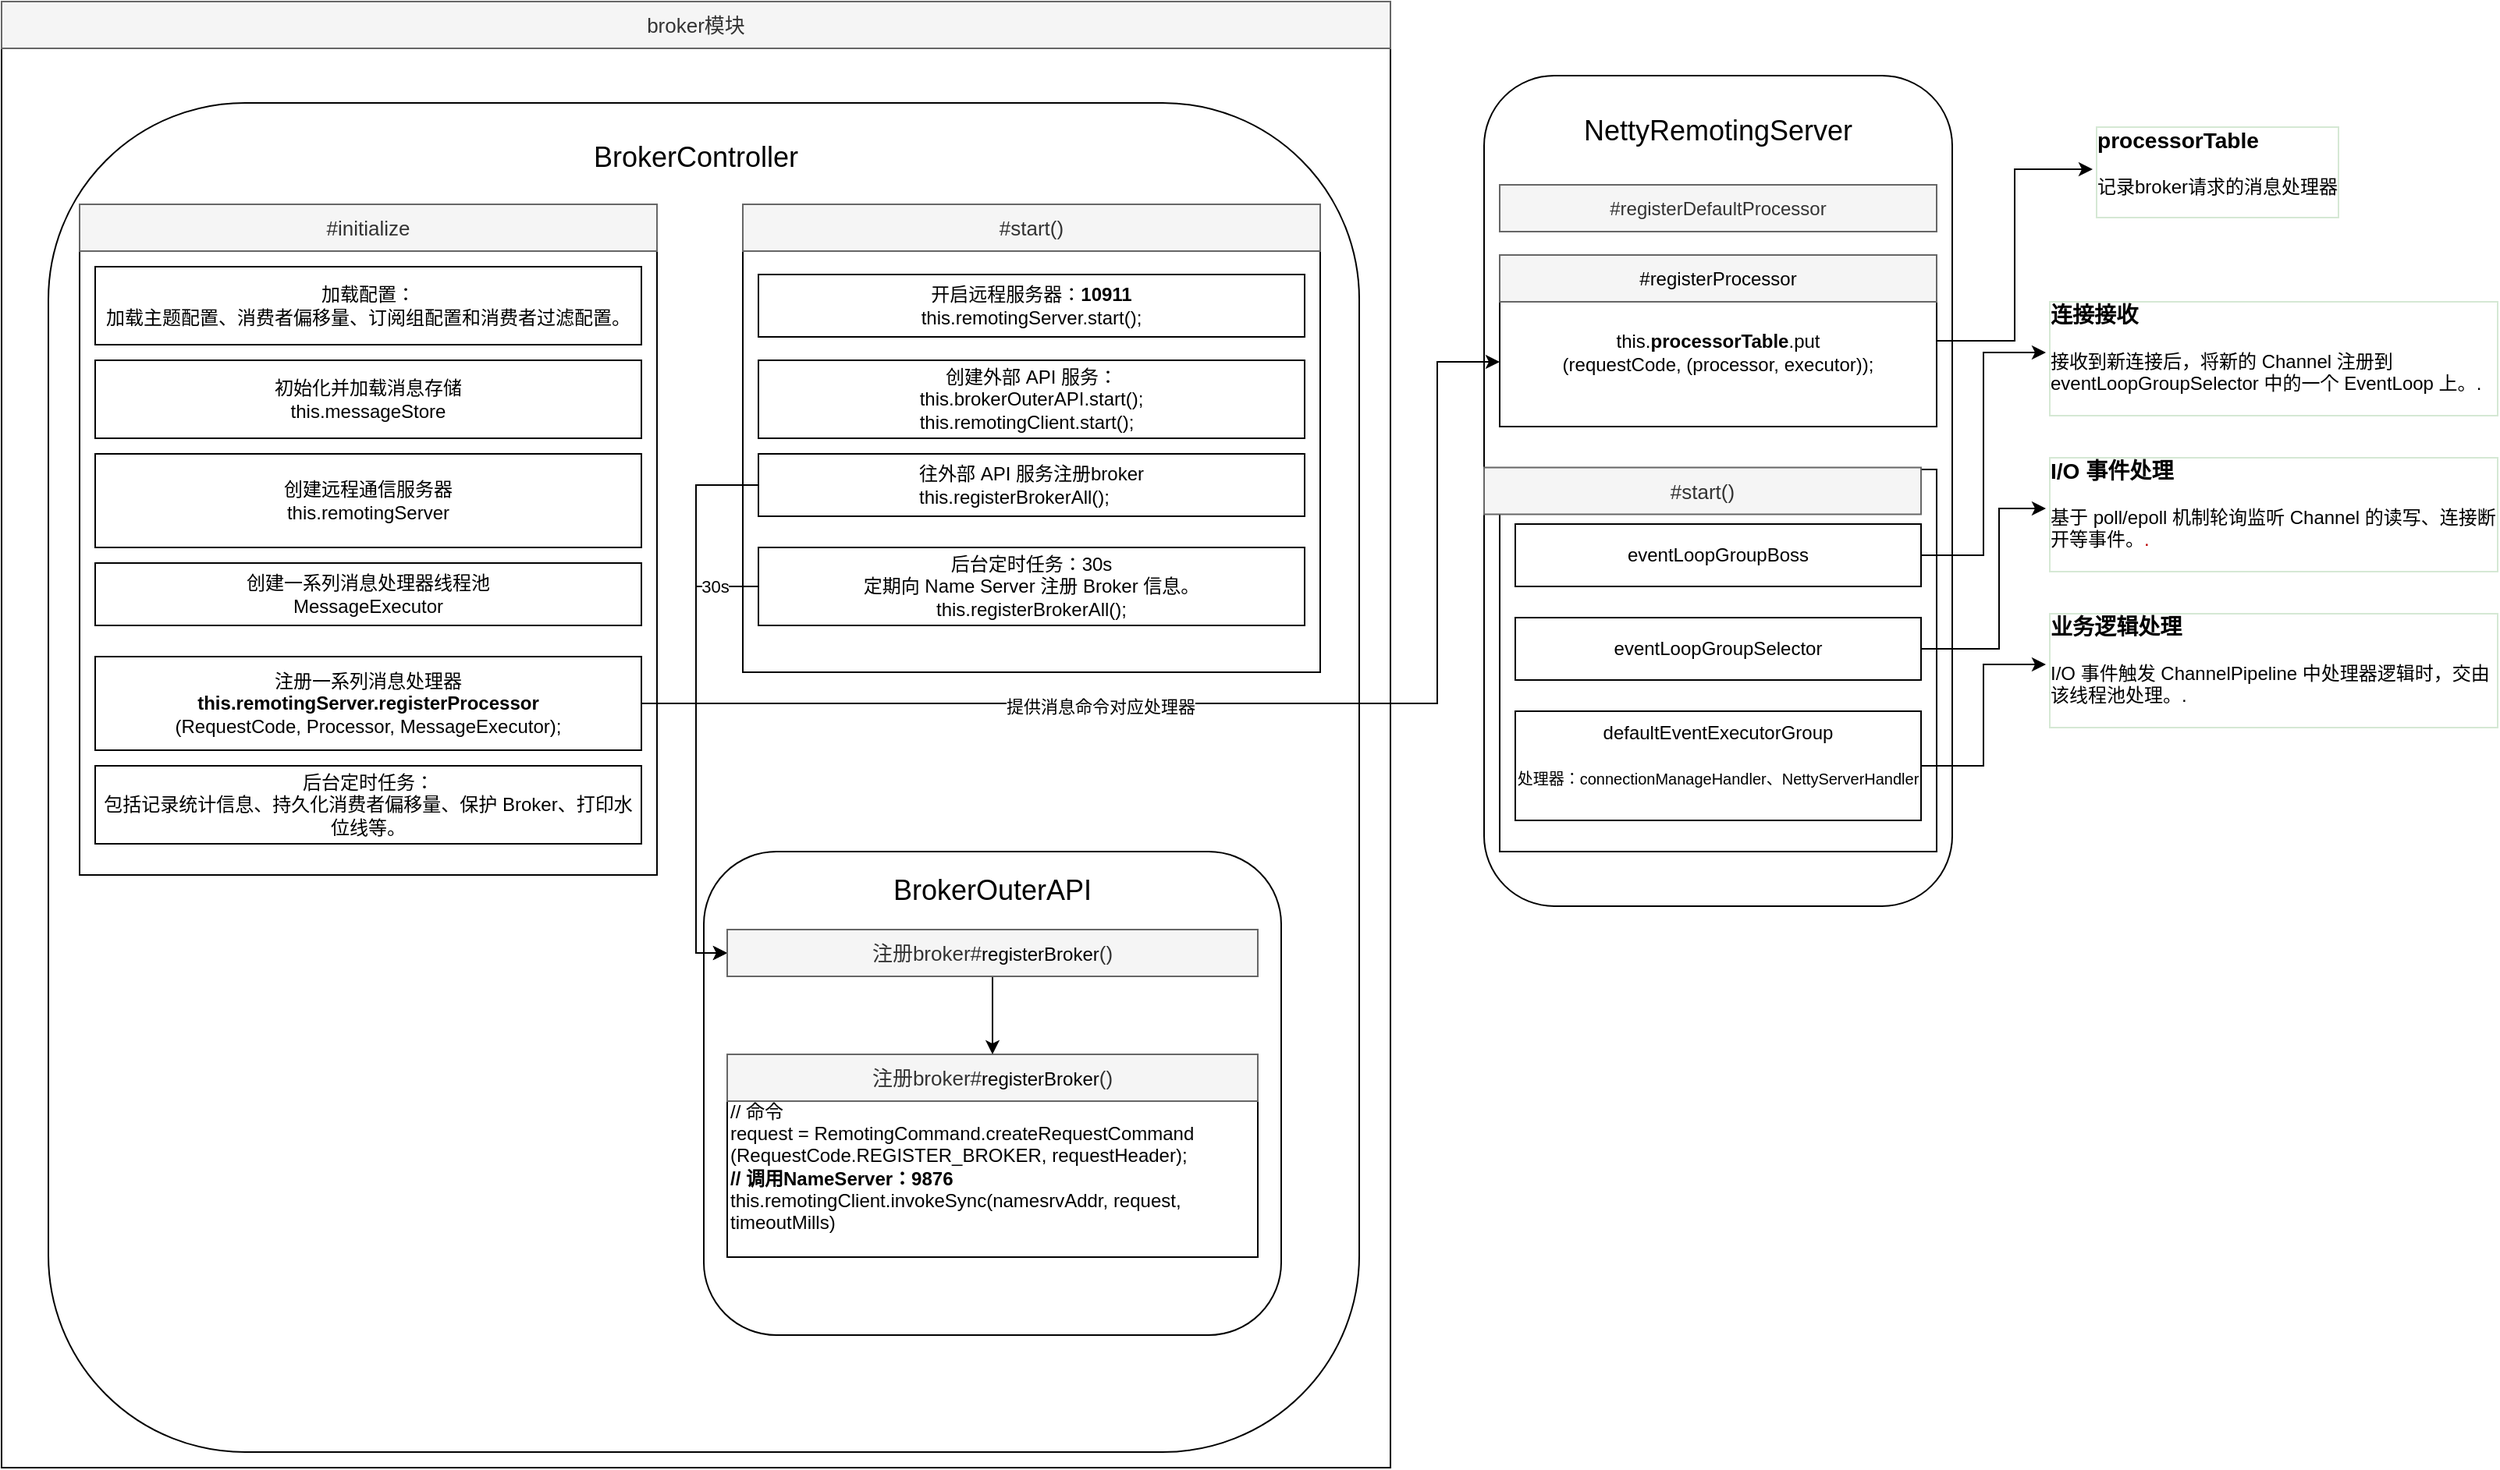 <mxfile version="28.0.5">
  <diagram id="Eys0XsjKiKcDp_Y2fm7s" name="第 1 页">
    <mxGraphModel dx="2066" dy="1111" grid="1" gridSize="10" guides="1" tooltips="1" connect="1" arrows="0" fold="1" page="1" pageScale="1" pageWidth="3300" pageHeight="4681" math="0" shadow="0">
      <root>
        <mxCell id="0" />
        <mxCell id="1" parent="0" />
        <mxCell id="eET4ICUnmijQ7LKeNfcv-2" value="" style="rounded=0;whiteSpace=wrap;html=1;" parent="1" vertex="1">
          <mxGeometry x="140" y="20" width="890" height="940" as="geometry" />
        </mxCell>
        <mxCell id="eET4ICUnmijQ7LKeNfcv-3" value="&lt;span style=&quot;font-size: 13px;&quot;&gt;broker模块&lt;/span&gt;" style="text;html=1;align=center;verticalAlign=middle;whiteSpace=wrap;rounded=0;labelBackgroundColor=none;textShadow=0;fillColor=#f5f5f5;fontColor=#333333;strokeColor=#666666;" parent="1" vertex="1">
          <mxGeometry x="140" y="20" width="890" height="30" as="geometry" />
        </mxCell>
        <mxCell id="eET4ICUnmijQ7LKeNfcv-4" value="" style="rounded=1;whiteSpace=wrap;html=1;" parent="1" vertex="1">
          <mxGeometry x="170" y="85" width="840" height="865" as="geometry" />
        </mxCell>
        <mxCell id="eET4ICUnmijQ7LKeNfcv-5" value="" style="rounded=0;whiteSpace=wrap;html=1;" parent="1" vertex="1">
          <mxGeometry x="190" y="150" width="370" height="430" as="geometry" />
        </mxCell>
        <mxCell id="eET4ICUnmijQ7LKeNfcv-6" value="&lt;div&gt;加载配置：&lt;br&gt;加载主题配置、消费者偏移量、订阅组配置和消费者过滤配置。&lt;/div&gt;" style="rounded=0;whiteSpace=wrap;html=1;" parent="1" vertex="1">
          <mxGeometry x="200" y="190" width="350" height="50" as="geometry" />
        </mxCell>
        <mxCell id="eET4ICUnmijQ7LKeNfcv-7" value="&lt;span style=&quot;font-size: 18px;&quot;&gt;BrokerController&lt;/span&gt;" style="text;html=1;align=center;verticalAlign=middle;whiteSpace=wrap;rounded=0;" parent="1" vertex="1">
          <mxGeometry x="480" y="105" width="210" height="30" as="geometry" />
        </mxCell>
        <mxCell id="eET4ICUnmijQ7LKeNfcv-8" value="&lt;div&gt;初始化并加载消息存储&lt;/div&gt;&lt;div style=&quot;&quot;&gt;&lt;div style=&quot;&quot;&gt;this.messageStore&lt;/div&gt;&lt;/div&gt;" style="rounded=0;whiteSpace=wrap;html=1;align=center;verticalAlign=middle;" parent="1" vertex="1">
          <mxGeometry x="200" y="250" width="350" height="50" as="geometry" />
        </mxCell>
        <mxCell id="eET4ICUnmijQ7LKeNfcv-9" value="&lt;span style=&quot;background-color: transparent;&quot;&gt;创建远程通信服务器&lt;br&gt;this.remotingServer&lt;br&gt;&lt;/span&gt;" style="rounded=0;whiteSpace=wrap;html=1;" parent="1" vertex="1">
          <mxGeometry x="200" y="310" width="350" height="60" as="geometry" />
        </mxCell>
        <mxCell id="eET4ICUnmijQ7LKeNfcv-11" value="" style="rounded=1;whiteSpace=wrap;html=1;" parent="1" vertex="1">
          <mxGeometry x="1090" y="67.5" width="300" height="532.5" as="geometry" />
        </mxCell>
        <mxCell id="eET4ICUnmijQ7LKeNfcv-12" value="&lt;span style=&quot;font-size: 18px;&quot;&gt;NettyRemotingServer&lt;/span&gt;" style="text;html=1;align=center;verticalAlign=middle;whiteSpace=wrap;rounded=0;" parent="1" vertex="1">
          <mxGeometry x="1150" y="77.5" width="180" height="50" as="geometry" />
        </mxCell>
        <mxCell id="eET4ICUnmijQ7LKeNfcv-13" value="#registerDefaultProcessor" style="rounded=0;whiteSpace=wrap;html=1;align=center;labelBackgroundColor=none;fillColor=#f5f5f5;fontColor=#333333;strokeColor=#666666;" parent="1" vertex="1">
          <mxGeometry x="1100" y="137.5" width="280" height="30" as="geometry" />
        </mxCell>
        <mxCell id="eET4ICUnmijQ7LKeNfcv-16" value="&lt;div&gt;&lt;span style=&quot;background-color: transparent;&quot;&gt;后台定时任务：&lt;br&gt;包括记录统计信息、持久化消费者偏移量、保护 Broker、打印水位线等。&lt;/span&gt;&lt;/div&gt;" style="rounded=0;whiteSpace=wrap;html=1;" parent="1" vertex="1">
          <mxGeometry x="200" y="510" width="350" height="50" as="geometry" />
        </mxCell>
        <mxCell id="eET4ICUnmijQ7LKeNfcv-17" value="" style="rounded=1;whiteSpace=wrap;html=1;" parent="1" vertex="1">
          <mxGeometry x="590" y="565" width="370" height="310" as="geometry" />
        </mxCell>
        <mxCell id="eET4ICUnmijQ7LKeNfcv-20" value="&lt;span style=&quot;font-size: 18px;&quot;&gt;BrokerOuterAPI&lt;/span&gt;" style="text;html=1;align=center;verticalAlign=middle;whiteSpace=wrap;rounded=0;" parent="1" vertex="1">
          <mxGeometry x="590" y="565" width="370" height="50" as="geometry" />
        </mxCell>
        <mxCell id="eET4ICUnmijQ7LKeNfcv-22" value="&lt;span style=&quot;font-size: 13px;&quot;&gt;#initialize&lt;/span&gt;" style="text;html=1;align=center;verticalAlign=middle;whiteSpace=wrap;rounded=0;labelBackgroundColor=none;textShadow=0;fillColor=#f5f5f5;fontColor=#333333;strokeColor=#666666;" parent="1" vertex="1">
          <mxGeometry x="190" y="150" width="370" height="30" as="geometry" />
        </mxCell>
        <mxCell id="eET4ICUnmijQ7LKeNfcv-23" value="" style="rounded=0;whiteSpace=wrap;html=1;" parent="1" vertex="1">
          <mxGeometry x="615" y="150" width="370" height="300" as="geometry" />
        </mxCell>
        <mxCell id="eET4ICUnmijQ7LKeNfcv-24" value="&lt;span style=&quot;font-size: 13px;&quot;&gt;#start()&lt;/span&gt;" style="text;html=1;align=center;verticalAlign=middle;whiteSpace=wrap;rounded=0;labelBackgroundColor=none;textShadow=0;fillColor=#f5f5f5;fontColor=#333333;strokeColor=#666666;" parent="1" vertex="1">
          <mxGeometry x="615" y="150" width="370" height="30" as="geometry" />
        </mxCell>
        <mxCell id="eET4ICUnmijQ7LKeNfcv-25" value="开启远程服务器：&lt;b&gt;10911&lt;/b&gt;&lt;br&gt;&lt;div style=&quot;text-align: left;&quot;&gt;&lt;span style=&quot;background-color: transparent;&quot;&gt;this.remotingServer.start();&lt;/span&gt;&lt;/div&gt;" style="rounded=0;whiteSpace=wrap;html=1;" parent="1" vertex="1">
          <mxGeometry x="625" y="195" width="350" height="40" as="geometry" />
        </mxCell>
        <mxCell id="eET4ICUnmijQ7LKeNfcv-27" value="" style="rounded=0;whiteSpace=wrap;html=1;" parent="1" vertex="1">
          <mxGeometry x="1100" y="320" width="280" height="245" as="geometry" />
        </mxCell>
        <mxCell id="eET4ICUnmijQ7LKeNfcv-28" value="&lt;span style=&quot;font-size: 13px;&quot;&gt;#start()&lt;/span&gt;" style="text;html=1;align=center;verticalAlign=middle;whiteSpace=wrap;rounded=0;labelBackgroundColor=none;textShadow=0;fillColor=#f5f5f5;fontColor=#333333;strokeColor=#666666;" parent="1" vertex="1">
          <mxGeometry x="1090" y="318.75" width="280" height="30" as="geometry" />
        </mxCell>
        <mxCell id="eET4ICUnmijQ7LKeNfcv-29" style="edgeStyle=orthogonalEdgeStyle;rounded=0;orthogonalLoop=1;jettySize=auto;html=1;entryX=0;entryY=0.5;entryDx=0;entryDy=0;" parent="1" source="eET4ICUnmijQ7LKeNfcv-30" target="eET4ICUnmijQ7LKeNfcv-31" edge="1">
          <mxGeometry relative="1" as="geometry" />
        </mxCell>
        <mxCell id="eET4ICUnmijQ7LKeNfcv-30" value="eventLoopGroupBoss" style="rounded=0;whiteSpace=wrap;html=1;" parent="1" vertex="1">
          <mxGeometry x="1110" y="355" width="260" height="40" as="geometry" />
        </mxCell>
        <mxCell id="eET4ICUnmijQ7LKeNfcv-31" value="&lt;h3 style=&quot;margin-top: 0px;&quot;&gt;连接接收&lt;/h3&gt;&lt;p&gt;&lt;span style=&quot;background-color: transparent; color: light-dark(rgb(0, 0, 0), rgb(255, 255, 255));&quot;&gt;接收到新连接后，将新的 Channel 注册到 eventLoopGroupSelector 中的一个 EventLoop 上。&lt;/span&gt;&lt;span style=&quot;background-color: transparent; color: light-dark(rgb(0, 0, 0), rgb(255, 255, 255));&quot;&gt;.&lt;/span&gt;&lt;/p&gt;" style="text;html=1;whiteSpace=wrap;overflow=hidden;rounded=0;labelBorderColor=#D5E8D4;" parent="1" vertex="1">
          <mxGeometry x="1450" y="205" width="290" height="80" as="geometry" />
        </mxCell>
        <mxCell id="eET4ICUnmijQ7LKeNfcv-32" style="edgeStyle=orthogonalEdgeStyle;rounded=0;orthogonalLoop=1;jettySize=auto;html=1;entryX=0;entryY=0.5;entryDx=0;entryDy=0;" parent="1" source="eET4ICUnmijQ7LKeNfcv-33" target="eET4ICUnmijQ7LKeNfcv-36" edge="1">
          <mxGeometry relative="1" as="geometry">
            <mxPoint x="1430" y="395" as="targetPoint" />
            <Array as="points">
              <mxPoint x="1420" y="435" />
              <mxPoint x="1420" y="345" />
            </Array>
          </mxGeometry>
        </mxCell>
        <mxCell id="eET4ICUnmijQ7LKeNfcv-33" value="eventLoopGroupSelector" style="rounded=0;whiteSpace=wrap;html=1;" parent="1" vertex="1">
          <mxGeometry x="1110" y="415" width="260" height="40" as="geometry" />
        </mxCell>
        <mxCell id="eET4ICUnmijQ7LKeNfcv-34" style="edgeStyle=orthogonalEdgeStyle;rounded=0;orthogonalLoop=1;jettySize=auto;html=1;entryX=0;entryY=0.5;entryDx=0;entryDy=0;" parent="1" source="eET4ICUnmijQ7LKeNfcv-35" target="eET4ICUnmijQ7LKeNfcv-37" edge="1">
          <mxGeometry relative="1" as="geometry" />
        </mxCell>
        <mxCell id="eET4ICUnmijQ7LKeNfcv-35" value="defaultEventExecutorGroup&lt;br&gt;&lt;br&gt;&lt;font style=&quot;font-size: 10px;&quot;&gt;处理器：connectionManageHandler、NettyServerHandler&lt;/font&gt;" style="rounded=0;whiteSpace=wrap;html=1;verticalAlign=top;" parent="1" vertex="1">
          <mxGeometry x="1110" y="475" width="260" height="70" as="geometry" />
        </mxCell>
        <mxCell id="eET4ICUnmijQ7LKeNfcv-36" value="&lt;h3 style=&quot;margin-top: 0px;&quot;&gt;I/O 事件处理&lt;/h3&gt;&lt;p&gt;&lt;span style=&quot;background-color: transparent;&quot;&gt;基于 poll/epoll 机制轮询监听 Channel 的读写、连接断开等事件。&lt;font color=&quot;rgba(0, 0, 0, 0)&quot;&gt;.&lt;/font&gt;&lt;/span&gt;&lt;/p&gt;" style="text;html=1;whiteSpace=wrap;overflow=hidden;rounded=0;labelBorderColor=#D5E8D4;" parent="1" vertex="1">
          <mxGeometry x="1450" y="305" width="290" height="80" as="geometry" />
        </mxCell>
        <mxCell id="eET4ICUnmijQ7LKeNfcv-37" value="&lt;h3 style=&quot;margin-top: 0px;&quot;&gt;业务逻辑处理&lt;/h3&gt;&lt;p&gt;&lt;span style=&quot;background-color: transparent;&quot;&gt;I/O 事件触发&amp;nbsp;&lt;/span&gt;&lt;span style=&quot;background-color: transparent;&quot;&gt;ChannelPipeline 中处理器逻辑时，交由该线程池处理&lt;/span&gt;&lt;span style=&quot;background-color: transparent; color: light-dark(rgb(0, 0, 0), rgb(255, 255, 255));&quot;&gt;。&lt;/span&gt;&lt;font style=&quot;background-color: transparent;&quot;&gt;.&lt;/font&gt;&lt;/p&gt;" style="text;html=1;whiteSpace=wrap;overflow=hidden;rounded=0;labelBorderColor=#D5E8D4;" parent="1" vertex="1">
          <mxGeometry x="1450" y="405" width="290" height="80" as="geometry" />
        </mxCell>
        <mxCell id="JuXulwrUQDD9TJNH97vn-1" value="&lt;span style=&quot;background-color: transparent;&quot;&gt;创建一系列消息处理器线程池&lt;br&gt;MessageExecutor&lt;/span&gt;" style="rounded=0;whiteSpace=wrap;html=1;" vertex="1" parent="1">
          <mxGeometry x="200" y="380" width="350" height="40" as="geometry" />
        </mxCell>
        <mxCell id="JuXulwrUQDD9TJNH97vn-2" value="&lt;span style=&quot;background-color: transparent;&quot;&gt;注册一系列消息处理器&lt;br&gt;&lt;b&gt;this.remotingServer.registerProcessor&lt;/b&gt;&lt;br&gt;(RequestCode, Processor, MessageExecutor);&lt;/span&gt;" style="rounded=0;whiteSpace=wrap;html=1;" vertex="1" parent="1">
          <mxGeometry x="200" y="440" width="350" height="60" as="geometry" />
        </mxCell>
        <mxCell id="JuXulwrUQDD9TJNH97vn-16" style="edgeStyle=orthogonalEdgeStyle;rounded=0;orthogonalLoop=1;jettySize=auto;html=1;exitX=1;exitY=0.5;exitDx=0;exitDy=0;entryX=0;entryY=0.5;entryDx=0;entryDy=0;" edge="1" parent="1" source="JuXulwrUQDD9TJNH97vn-9" target="JuXulwrUQDD9TJNH97vn-15">
          <mxGeometry relative="1" as="geometry" />
        </mxCell>
        <mxCell id="JuXulwrUQDD9TJNH97vn-9" value="&lt;br&gt;this.&lt;b&gt;processorTable&lt;/b&gt;.put&lt;br&gt;(requestCode, (processor, executor));" style="rounded=0;whiteSpace=wrap;html=1;" vertex="1" parent="1">
          <mxGeometry x="1100" y="182.5" width="280" height="110" as="geometry" />
        </mxCell>
        <mxCell id="JuXulwrUQDD9TJNH97vn-10" value="&lt;span style=&quot;color: rgb(0, 0, 0);&quot;&gt;#registerProcessor&lt;/span&gt;" style="text;html=1;align=center;verticalAlign=middle;whiteSpace=wrap;rounded=0;labelBackgroundColor=none;textShadow=0;fillColor=#f5f5f5;fontColor=#333333;strokeColor=#666666;" vertex="1" parent="1">
          <mxGeometry x="1100" y="182.5" width="280" height="30" as="geometry" />
        </mxCell>
        <mxCell id="JuXulwrUQDD9TJNH97vn-11" value="创建外部 API 服务：&lt;br&gt;&lt;div style=&quot;text-align: left;&quot;&gt;this.brokerOuterAPI.start();&lt;br&gt;this.remotingClient.start();&lt;/div&gt;" style="rounded=0;whiteSpace=wrap;html=1;" vertex="1" parent="1">
          <mxGeometry x="625" y="250" width="350" height="50" as="geometry" />
        </mxCell>
        <mxCell id="JuXulwrUQDD9TJNH97vn-28" style="edgeStyle=orthogonalEdgeStyle;rounded=0;orthogonalLoop=1;jettySize=auto;html=1;exitX=0;exitY=0.5;exitDx=0;exitDy=0;entryX=0;entryY=0.5;entryDx=0;entryDy=0;" edge="1" parent="1" source="JuXulwrUQDD9TJNH97vn-12" target="JuXulwrUQDD9TJNH97vn-18">
          <mxGeometry relative="1" as="geometry" />
        </mxCell>
        <mxCell id="JuXulwrUQDD9TJNH97vn-12" value="往外部 API 服务注册broker&lt;br&gt;&lt;div style=&quot;text-align: left;&quot;&gt;this.registerBrokerAll();&lt;/div&gt;" style="rounded=0;whiteSpace=wrap;html=1;" vertex="1" parent="1">
          <mxGeometry x="625" y="310" width="350" height="40" as="geometry" />
        </mxCell>
        <mxCell id="JuXulwrUQDD9TJNH97vn-13" value="&lt;div&gt;&lt;br&gt;&lt;/div&gt;&lt;div&gt;// 命令&lt;/div&gt;&lt;div&gt;request = RemotingCommand.createRequestCommand&lt;br&gt;(RequestCode.REGISTER_BROKER, requestHeader);&lt;br&gt;&lt;b&gt;// 调用NameServer：9876&lt;/b&gt;&lt;/div&gt;&lt;div&gt;this.remotingClient.invokeSync(namesrvAddr, request, timeoutMills)&lt;/div&gt;" style="rounded=0;whiteSpace=wrap;html=1;align=left;" vertex="1" parent="1">
          <mxGeometry x="605" y="695" width="340" height="130" as="geometry" />
        </mxCell>
        <mxCell id="JuXulwrUQDD9TJNH97vn-14" value="&lt;span style=&quot;font-size: 13px;&quot;&gt;注册broker#&lt;/span&gt;&lt;span style=&quot;color: rgb(0, 0, 0);&quot;&gt;registerBroker&lt;/span&gt;&lt;span style=&quot;font-size: 13px;&quot;&gt;()&lt;/span&gt;" style="text;html=1;align=center;verticalAlign=middle;whiteSpace=wrap;rounded=0;labelBackgroundColor=none;textShadow=0;fillColor=#f5f5f5;fontColor=#333333;strokeColor=#666666;" vertex="1" parent="1">
          <mxGeometry x="605" y="695" width="340" height="30" as="geometry" />
        </mxCell>
        <mxCell id="JuXulwrUQDD9TJNH97vn-15" value="&lt;h3 style=&quot;margin-top: 0px;&quot;&gt;processorTable&lt;/h3&gt;&lt;p&gt;记录broker请求的消息处理器&lt;/p&gt;" style="text;html=1;whiteSpace=wrap;overflow=hidden;rounded=0;labelBorderColor=#D5E8D4;" vertex="1" parent="1">
          <mxGeometry x="1480" y="92.5" width="190" height="70" as="geometry" />
        </mxCell>
        <mxCell id="JuXulwrUQDD9TJNH97vn-29" style="edgeStyle=orthogonalEdgeStyle;rounded=0;orthogonalLoop=1;jettySize=auto;html=1;exitX=0;exitY=0.5;exitDx=0;exitDy=0;entryX=0;entryY=0.5;entryDx=0;entryDy=0;" edge="1" parent="1" source="JuXulwrUQDD9TJNH97vn-17" target="JuXulwrUQDD9TJNH97vn-18">
          <mxGeometry relative="1" as="geometry" />
        </mxCell>
        <mxCell id="JuXulwrUQDD9TJNH97vn-30" value="30s" style="edgeLabel;html=1;align=center;verticalAlign=middle;resizable=0;points=[];" vertex="1" connectable="0" parent="JuXulwrUQDD9TJNH97vn-29">
          <mxGeometry x="-0.81" relative="1" as="geometry">
            <mxPoint as="offset" />
          </mxGeometry>
        </mxCell>
        <mxCell id="JuXulwrUQDD9TJNH97vn-17" value="&lt;span style=&quot;background-color: transparent;&quot;&gt;后台定时任务：30s&lt;br&gt;定期向 Name Server 注册 Broker 信息。&lt;br&gt;&lt;/span&gt;&lt;span style=&quot;text-align: left;&quot;&gt;this.registerBrokerAll();&lt;/span&gt;&lt;span style=&quot;background-color: transparent;&quot;&gt;&lt;/span&gt;" style="rounded=0;whiteSpace=wrap;html=1;" vertex="1" parent="1">
          <mxGeometry x="625" y="370" width="350" height="50" as="geometry" />
        </mxCell>
        <mxCell id="JuXulwrUQDD9TJNH97vn-19" style="edgeStyle=orthogonalEdgeStyle;rounded=0;orthogonalLoop=1;jettySize=auto;html=1;exitX=0.5;exitY=1;exitDx=0;exitDy=0;entryX=0.5;entryY=0;entryDx=0;entryDy=0;" edge="1" parent="1" source="JuXulwrUQDD9TJNH97vn-18" target="JuXulwrUQDD9TJNH97vn-14">
          <mxGeometry relative="1" as="geometry" />
        </mxCell>
        <mxCell id="JuXulwrUQDD9TJNH97vn-18" value="&lt;span style=&quot;font-size: 13px;&quot;&gt;注册broker#&lt;/span&gt;&lt;span style=&quot;color: rgb(0, 0, 0);&quot;&gt;registerBroker&lt;/span&gt;&lt;span style=&quot;font-size: 13px;&quot;&gt;()&lt;/span&gt;" style="text;html=1;align=center;verticalAlign=middle;whiteSpace=wrap;rounded=0;labelBackgroundColor=none;textShadow=0;fillColor=#f5f5f5;fontColor=#333333;strokeColor=#666666;" vertex="1" parent="1">
          <mxGeometry x="605" y="615" width="340" height="30" as="geometry" />
        </mxCell>
        <mxCell id="JuXulwrUQDD9TJNH97vn-31" style="edgeStyle=orthogonalEdgeStyle;rounded=0;orthogonalLoop=1;jettySize=auto;html=1;exitX=1;exitY=0.5;exitDx=0;exitDy=0;entryX=0;entryY=0.623;entryDx=0;entryDy=0;entryPerimeter=0;" edge="1" parent="1" source="JuXulwrUQDD9TJNH97vn-2" target="JuXulwrUQDD9TJNH97vn-9">
          <mxGeometry relative="1" as="geometry">
            <Array as="points">
              <mxPoint x="1060" y="470" />
              <mxPoint x="1060" y="251" />
            </Array>
          </mxGeometry>
        </mxCell>
        <mxCell id="JuXulwrUQDD9TJNH97vn-32" value="提供消息命令对应处理器" style="edgeLabel;html=1;align=center;verticalAlign=middle;resizable=0;points=[];" vertex="1" connectable="0" parent="JuXulwrUQDD9TJNH97vn-31">
          <mxGeometry x="-0.235" y="-2" relative="1" as="geometry">
            <mxPoint as="offset" />
          </mxGeometry>
        </mxCell>
      </root>
    </mxGraphModel>
  </diagram>
</mxfile>
